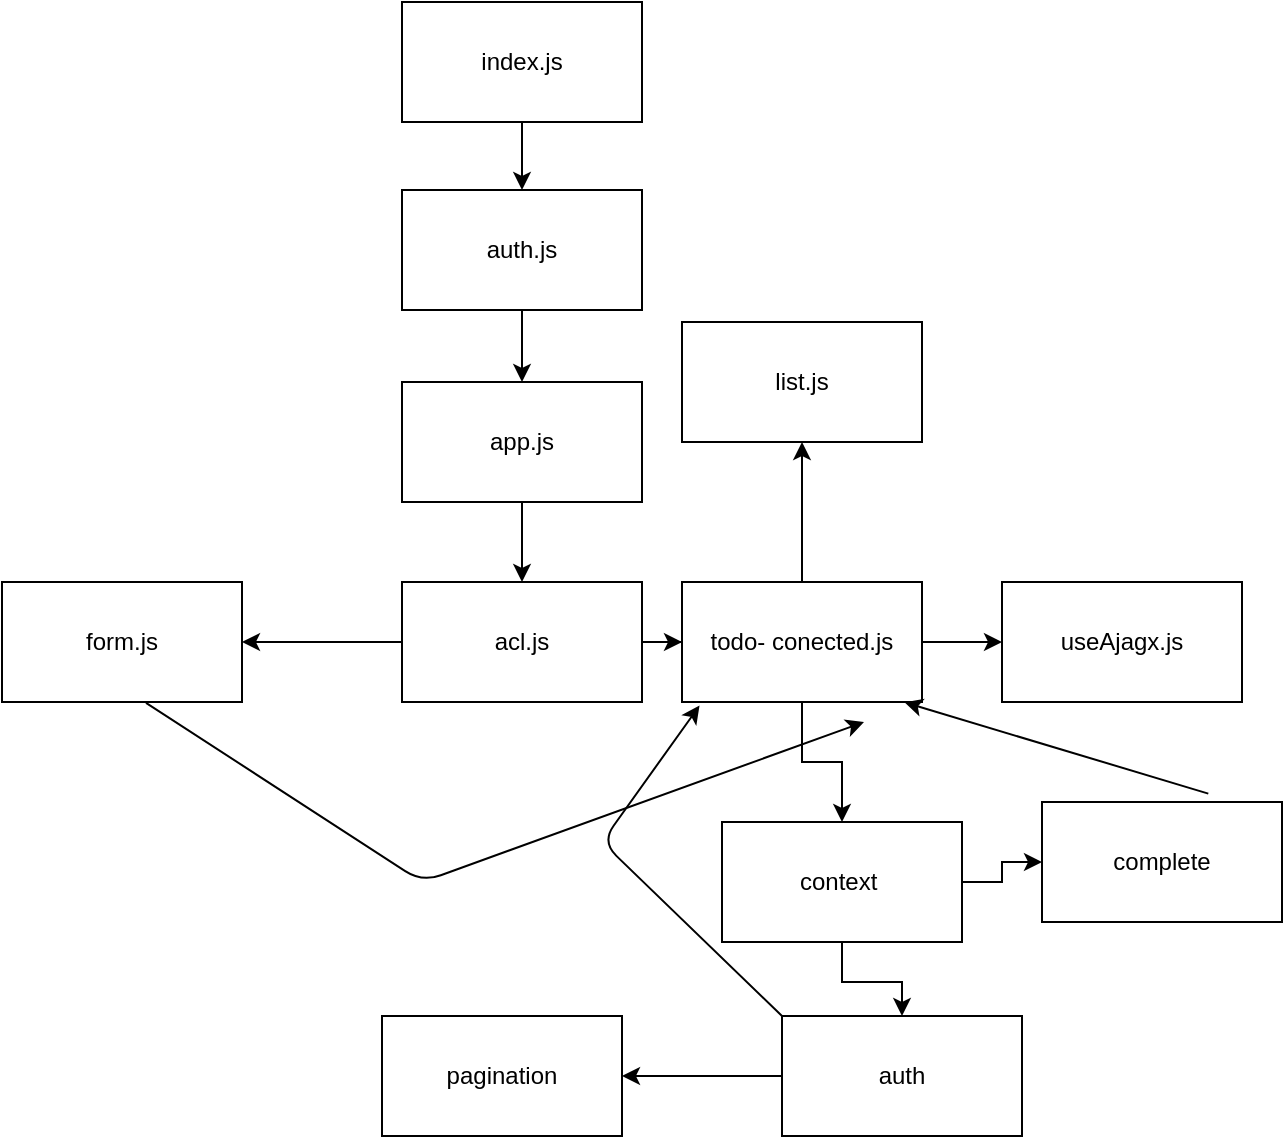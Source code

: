 <mxfile version="14.8.2" type="github">
  <diagram id="2kN3zCVRRj6f6rjqgo1g" name="Page-1">
    <mxGraphModel dx="1106" dy="547" grid="1" gridSize="10" guides="1" tooltips="1" connect="1" arrows="1" fold="1" page="1" pageScale="1" pageWidth="1169" pageHeight="827" math="0" shadow="0">
      <root>
        <mxCell id="0" />
        <mxCell id="1" parent="0" />
        <mxCell id="2E6XtL757z6MGItniZhM-3" value="" style="edgeStyle=orthogonalEdgeStyle;rounded=0;orthogonalLoop=1;jettySize=auto;html=1;" edge="1" parent="1" source="2E6XtL757z6MGItniZhM-1" target="2E6XtL757z6MGItniZhM-2">
          <mxGeometry relative="1" as="geometry" />
        </mxCell>
        <mxCell id="2E6XtL757z6MGItniZhM-1" value="index.js" style="rounded=0;whiteSpace=wrap;html=1;" vertex="1" parent="1">
          <mxGeometry x="670" y="320" width="120" height="60" as="geometry" />
        </mxCell>
        <mxCell id="2E6XtL757z6MGItniZhM-5" value="" style="edgeStyle=orthogonalEdgeStyle;rounded=0;orthogonalLoop=1;jettySize=auto;html=1;" edge="1" parent="1" source="2E6XtL757z6MGItniZhM-2" target="2E6XtL757z6MGItniZhM-4">
          <mxGeometry relative="1" as="geometry" />
        </mxCell>
        <mxCell id="2E6XtL757z6MGItniZhM-2" value="auth.js" style="rounded=0;whiteSpace=wrap;html=1;" vertex="1" parent="1">
          <mxGeometry x="670" y="414" width="120" height="60" as="geometry" />
        </mxCell>
        <mxCell id="2E6XtL757z6MGItniZhM-8" value="" style="edgeStyle=orthogonalEdgeStyle;rounded=0;orthogonalLoop=1;jettySize=auto;html=1;" edge="1" parent="1" source="2E6XtL757z6MGItniZhM-4" target="2E6XtL757z6MGItniZhM-7">
          <mxGeometry relative="1" as="geometry" />
        </mxCell>
        <mxCell id="2E6XtL757z6MGItniZhM-4" value="app.js&lt;br&gt;" style="rounded=0;whiteSpace=wrap;html=1;" vertex="1" parent="1">
          <mxGeometry x="670" y="510" width="120" height="60" as="geometry" />
        </mxCell>
        <mxCell id="2E6XtL757z6MGItniZhM-10" value="" style="edgeStyle=orthogonalEdgeStyle;rounded=0;orthogonalLoop=1;jettySize=auto;html=1;" edge="1" parent="1" source="2E6XtL757z6MGItniZhM-7" target="2E6XtL757z6MGItniZhM-9">
          <mxGeometry relative="1" as="geometry" />
        </mxCell>
        <mxCell id="2E6XtL757z6MGItniZhM-12" value="" style="edgeStyle=orthogonalEdgeStyle;rounded=0;orthogonalLoop=1;jettySize=auto;html=1;" edge="1" parent="1" source="2E6XtL757z6MGItniZhM-7" target="2E6XtL757z6MGItniZhM-11">
          <mxGeometry relative="1" as="geometry" />
        </mxCell>
        <mxCell id="2E6XtL757z6MGItniZhM-7" value="acl.js" style="rounded=0;whiteSpace=wrap;html=1;" vertex="1" parent="1">
          <mxGeometry x="670" y="610" width="120" height="60" as="geometry" />
        </mxCell>
        <mxCell id="2E6XtL757z6MGItniZhM-15" value="" style="edgeStyle=orthogonalEdgeStyle;rounded=0;orthogonalLoop=1;jettySize=auto;html=1;" edge="1" parent="1" source="2E6XtL757z6MGItniZhM-9" target="2E6XtL757z6MGItniZhM-14">
          <mxGeometry relative="1" as="geometry" />
        </mxCell>
        <mxCell id="2E6XtL757z6MGItniZhM-17" value="" style="edgeStyle=orthogonalEdgeStyle;rounded=0;orthogonalLoop=1;jettySize=auto;html=1;" edge="1" parent="1" source="2E6XtL757z6MGItniZhM-9" target="2E6XtL757z6MGItniZhM-16">
          <mxGeometry relative="1" as="geometry" />
        </mxCell>
        <mxCell id="2E6XtL757z6MGItniZhM-19" value="" style="edgeStyle=orthogonalEdgeStyle;rounded=0;orthogonalLoop=1;jettySize=auto;html=1;" edge="1" parent="1" source="2E6XtL757z6MGItniZhM-9" target="2E6XtL757z6MGItniZhM-18">
          <mxGeometry relative="1" as="geometry" />
        </mxCell>
        <mxCell id="2E6XtL757z6MGItniZhM-9" value="todo- conected.js" style="rounded=0;whiteSpace=wrap;html=1;" vertex="1" parent="1">
          <mxGeometry x="810" y="610" width="120" height="60" as="geometry" />
        </mxCell>
        <mxCell id="2E6XtL757z6MGItniZhM-11" value="form.js" style="rounded=0;whiteSpace=wrap;html=1;" vertex="1" parent="1">
          <mxGeometry x="470" y="610" width="120" height="60" as="geometry" />
        </mxCell>
        <mxCell id="2E6XtL757z6MGItniZhM-13" value="" style="endArrow=classic;html=1;exitX=0.6;exitY=1.007;exitDx=0;exitDy=0;exitPerimeter=0;" edge="1" parent="1" source="2E6XtL757z6MGItniZhM-11">
          <mxGeometry width="50" height="50" relative="1" as="geometry">
            <mxPoint x="630" y="670" as="sourcePoint" />
            <mxPoint x="901" y="680" as="targetPoint" />
            <Array as="points">
              <mxPoint x="680" y="760" />
            </Array>
          </mxGeometry>
        </mxCell>
        <mxCell id="2E6XtL757z6MGItniZhM-14" value="list.js" style="rounded=0;whiteSpace=wrap;html=1;" vertex="1" parent="1">
          <mxGeometry x="810" y="480" width="120" height="60" as="geometry" />
        </mxCell>
        <mxCell id="2E6XtL757z6MGItniZhM-16" value="useAjagx.js" style="rounded=0;whiteSpace=wrap;html=1;" vertex="1" parent="1">
          <mxGeometry x="970" y="610" width="120" height="60" as="geometry" />
        </mxCell>
        <mxCell id="2E6XtL757z6MGItniZhM-21" value="" style="edgeStyle=orthogonalEdgeStyle;rounded=0;orthogonalLoop=1;jettySize=auto;html=1;" edge="1" parent="1" source="2E6XtL757z6MGItniZhM-18" target="2E6XtL757z6MGItniZhM-20">
          <mxGeometry relative="1" as="geometry" />
        </mxCell>
        <mxCell id="2E6XtL757z6MGItniZhM-23" value="" style="edgeStyle=orthogonalEdgeStyle;rounded=0;orthogonalLoop=1;jettySize=auto;html=1;" edge="1" parent="1" source="2E6XtL757z6MGItniZhM-18" target="2E6XtL757z6MGItniZhM-22">
          <mxGeometry relative="1" as="geometry" />
        </mxCell>
        <mxCell id="2E6XtL757z6MGItniZhM-18" value="context&amp;nbsp;" style="rounded=0;whiteSpace=wrap;html=1;" vertex="1" parent="1">
          <mxGeometry x="830" y="730" width="120" height="60" as="geometry" />
        </mxCell>
        <mxCell id="2E6XtL757z6MGItniZhM-20" value="complete" style="rounded=0;whiteSpace=wrap;html=1;" vertex="1" parent="1">
          <mxGeometry x="990" y="720" width="120" height="60" as="geometry" />
        </mxCell>
        <mxCell id="2E6XtL757z6MGItniZhM-25" value="" style="edgeStyle=orthogonalEdgeStyle;rounded=0;orthogonalLoop=1;jettySize=auto;html=1;" edge="1" parent="1" source="2E6XtL757z6MGItniZhM-22" target="2E6XtL757z6MGItniZhM-24">
          <mxGeometry relative="1" as="geometry" />
        </mxCell>
        <mxCell id="2E6XtL757z6MGItniZhM-22" value="auth" style="rounded=0;whiteSpace=wrap;html=1;" vertex="1" parent="1">
          <mxGeometry x="860" y="827" width="120" height="60" as="geometry" />
        </mxCell>
        <mxCell id="2E6XtL757z6MGItniZhM-24" value="pagination" style="rounded=0;whiteSpace=wrap;html=1;" vertex="1" parent="1">
          <mxGeometry x="660" y="827" width="120" height="60" as="geometry" />
        </mxCell>
        <mxCell id="2E6XtL757z6MGItniZhM-26" value="" style="endArrow=classic;html=1;entryX=0.073;entryY=1.03;entryDx=0;entryDy=0;entryPerimeter=0;exitX=0;exitY=0;exitDx=0;exitDy=0;" edge="1" parent="1" source="2E6XtL757z6MGItniZhM-22" target="2E6XtL757z6MGItniZhM-9">
          <mxGeometry width="50" height="50" relative="1" as="geometry">
            <mxPoint x="900" y="930" as="sourcePoint" />
            <mxPoint x="950" y="880" as="targetPoint" />
            <Array as="points">
              <mxPoint x="770" y="740" />
            </Array>
          </mxGeometry>
        </mxCell>
        <mxCell id="2E6XtL757z6MGItniZhM-27" value="" style="endArrow=classic;html=1;entryX=0.927;entryY=1.003;entryDx=0;entryDy=0;entryPerimeter=0;exitX=0.693;exitY=-0.07;exitDx=0;exitDy=0;exitPerimeter=0;" edge="1" parent="1" source="2E6XtL757z6MGItniZhM-20" target="2E6XtL757z6MGItniZhM-9">
          <mxGeometry width="50" height="50" relative="1" as="geometry">
            <mxPoint x="900" y="930" as="sourcePoint" />
            <mxPoint x="950" y="880" as="targetPoint" />
          </mxGeometry>
        </mxCell>
      </root>
    </mxGraphModel>
  </diagram>
</mxfile>
